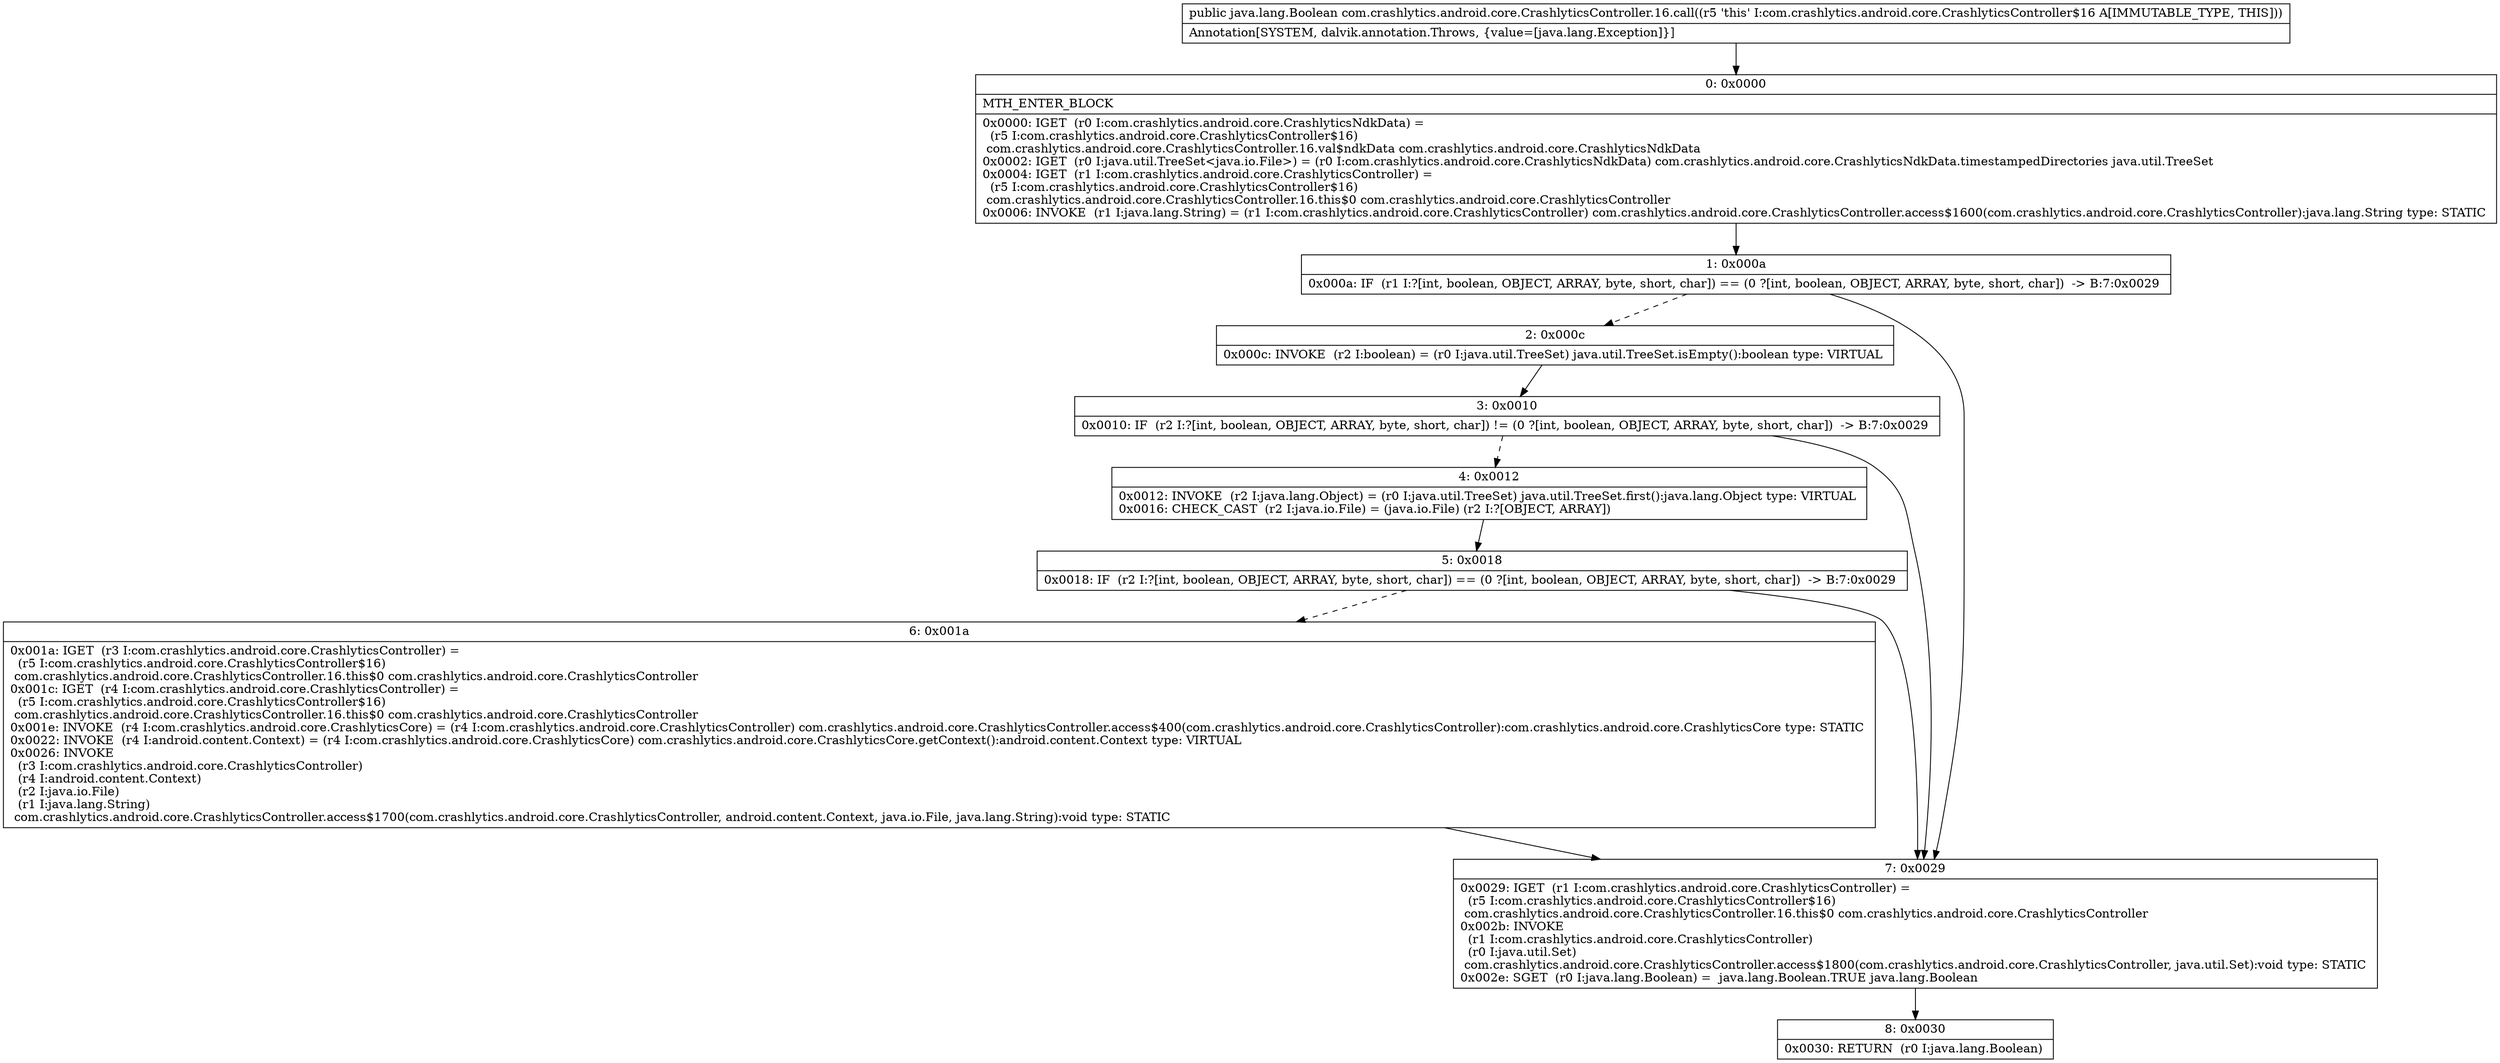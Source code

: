 digraph "CFG forcom.crashlytics.android.core.CrashlyticsController.16.call()Ljava\/lang\/Boolean;" {
Node_0 [shape=record,label="{0\:\ 0x0000|MTH_ENTER_BLOCK\l|0x0000: IGET  (r0 I:com.crashlytics.android.core.CrashlyticsNdkData) = \l  (r5 I:com.crashlytics.android.core.CrashlyticsController$16)\l com.crashlytics.android.core.CrashlyticsController.16.val$ndkData com.crashlytics.android.core.CrashlyticsNdkData \l0x0002: IGET  (r0 I:java.util.TreeSet\<java.io.File\>) = (r0 I:com.crashlytics.android.core.CrashlyticsNdkData) com.crashlytics.android.core.CrashlyticsNdkData.timestampedDirectories java.util.TreeSet \l0x0004: IGET  (r1 I:com.crashlytics.android.core.CrashlyticsController) = \l  (r5 I:com.crashlytics.android.core.CrashlyticsController$16)\l com.crashlytics.android.core.CrashlyticsController.16.this$0 com.crashlytics.android.core.CrashlyticsController \l0x0006: INVOKE  (r1 I:java.lang.String) = (r1 I:com.crashlytics.android.core.CrashlyticsController) com.crashlytics.android.core.CrashlyticsController.access$1600(com.crashlytics.android.core.CrashlyticsController):java.lang.String type: STATIC \l}"];
Node_1 [shape=record,label="{1\:\ 0x000a|0x000a: IF  (r1 I:?[int, boolean, OBJECT, ARRAY, byte, short, char]) == (0 ?[int, boolean, OBJECT, ARRAY, byte, short, char])  \-\> B:7:0x0029 \l}"];
Node_2 [shape=record,label="{2\:\ 0x000c|0x000c: INVOKE  (r2 I:boolean) = (r0 I:java.util.TreeSet) java.util.TreeSet.isEmpty():boolean type: VIRTUAL \l}"];
Node_3 [shape=record,label="{3\:\ 0x0010|0x0010: IF  (r2 I:?[int, boolean, OBJECT, ARRAY, byte, short, char]) != (0 ?[int, boolean, OBJECT, ARRAY, byte, short, char])  \-\> B:7:0x0029 \l}"];
Node_4 [shape=record,label="{4\:\ 0x0012|0x0012: INVOKE  (r2 I:java.lang.Object) = (r0 I:java.util.TreeSet) java.util.TreeSet.first():java.lang.Object type: VIRTUAL \l0x0016: CHECK_CAST  (r2 I:java.io.File) = (java.io.File) (r2 I:?[OBJECT, ARRAY]) \l}"];
Node_5 [shape=record,label="{5\:\ 0x0018|0x0018: IF  (r2 I:?[int, boolean, OBJECT, ARRAY, byte, short, char]) == (0 ?[int, boolean, OBJECT, ARRAY, byte, short, char])  \-\> B:7:0x0029 \l}"];
Node_6 [shape=record,label="{6\:\ 0x001a|0x001a: IGET  (r3 I:com.crashlytics.android.core.CrashlyticsController) = \l  (r5 I:com.crashlytics.android.core.CrashlyticsController$16)\l com.crashlytics.android.core.CrashlyticsController.16.this$0 com.crashlytics.android.core.CrashlyticsController \l0x001c: IGET  (r4 I:com.crashlytics.android.core.CrashlyticsController) = \l  (r5 I:com.crashlytics.android.core.CrashlyticsController$16)\l com.crashlytics.android.core.CrashlyticsController.16.this$0 com.crashlytics.android.core.CrashlyticsController \l0x001e: INVOKE  (r4 I:com.crashlytics.android.core.CrashlyticsCore) = (r4 I:com.crashlytics.android.core.CrashlyticsController) com.crashlytics.android.core.CrashlyticsController.access$400(com.crashlytics.android.core.CrashlyticsController):com.crashlytics.android.core.CrashlyticsCore type: STATIC \l0x0022: INVOKE  (r4 I:android.content.Context) = (r4 I:com.crashlytics.android.core.CrashlyticsCore) com.crashlytics.android.core.CrashlyticsCore.getContext():android.content.Context type: VIRTUAL \l0x0026: INVOKE  \l  (r3 I:com.crashlytics.android.core.CrashlyticsController)\l  (r4 I:android.content.Context)\l  (r2 I:java.io.File)\l  (r1 I:java.lang.String)\l com.crashlytics.android.core.CrashlyticsController.access$1700(com.crashlytics.android.core.CrashlyticsController, android.content.Context, java.io.File, java.lang.String):void type: STATIC \l}"];
Node_7 [shape=record,label="{7\:\ 0x0029|0x0029: IGET  (r1 I:com.crashlytics.android.core.CrashlyticsController) = \l  (r5 I:com.crashlytics.android.core.CrashlyticsController$16)\l com.crashlytics.android.core.CrashlyticsController.16.this$0 com.crashlytics.android.core.CrashlyticsController \l0x002b: INVOKE  \l  (r1 I:com.crashlytics.android.core.CrashlyticsController)\l  (r0 I:java.util.Set)\l com.crashlytics.android.core.CrashlyticsController.access$1800(com.crashlytics.android.core.CrashlyticsController, java.util.Set):void type: STATIC \l0x002e: SGET  (r0 I:java.lang.Boolean) =  java.lang.Boolean.TRUE java.lang.Boolean \l}"];
Node_8 [shape=record,label="{8\:\ 0x0030|0x0030: RETURN  (r0 I:java.lang.Boolean) \l}"];
MethodNode[shape=record,label="{public java.lang.Boolean com.crashlytics.android.core.CrashlyticsController.16.call((r5 'this' I:com.crashlytics.android.core.CrashlyticsController$16 A[IMMUTABLE_TYPE, THIS]))  | Annotation[SYSTEM, dalvik.annotation.Throws, \{value=[java.lang.Exception]\}]\l}"];
MethodNode -> Node_0;
Node_0 -> Node_1;
Node_1 -> Node_2[style=dashed];
Node_1 -> Node_7;
Node_2 -> Node_3;
Node_3 -> Node_4[style=dashed];
Node_3 -> Node_7;
Node_4 -> Node_5;
Node_5 -> Node_6[style=dashed];
Node_5 -> Node_7;
Node_6 -> Node_7;
Node_7 -> Node_8;
}

